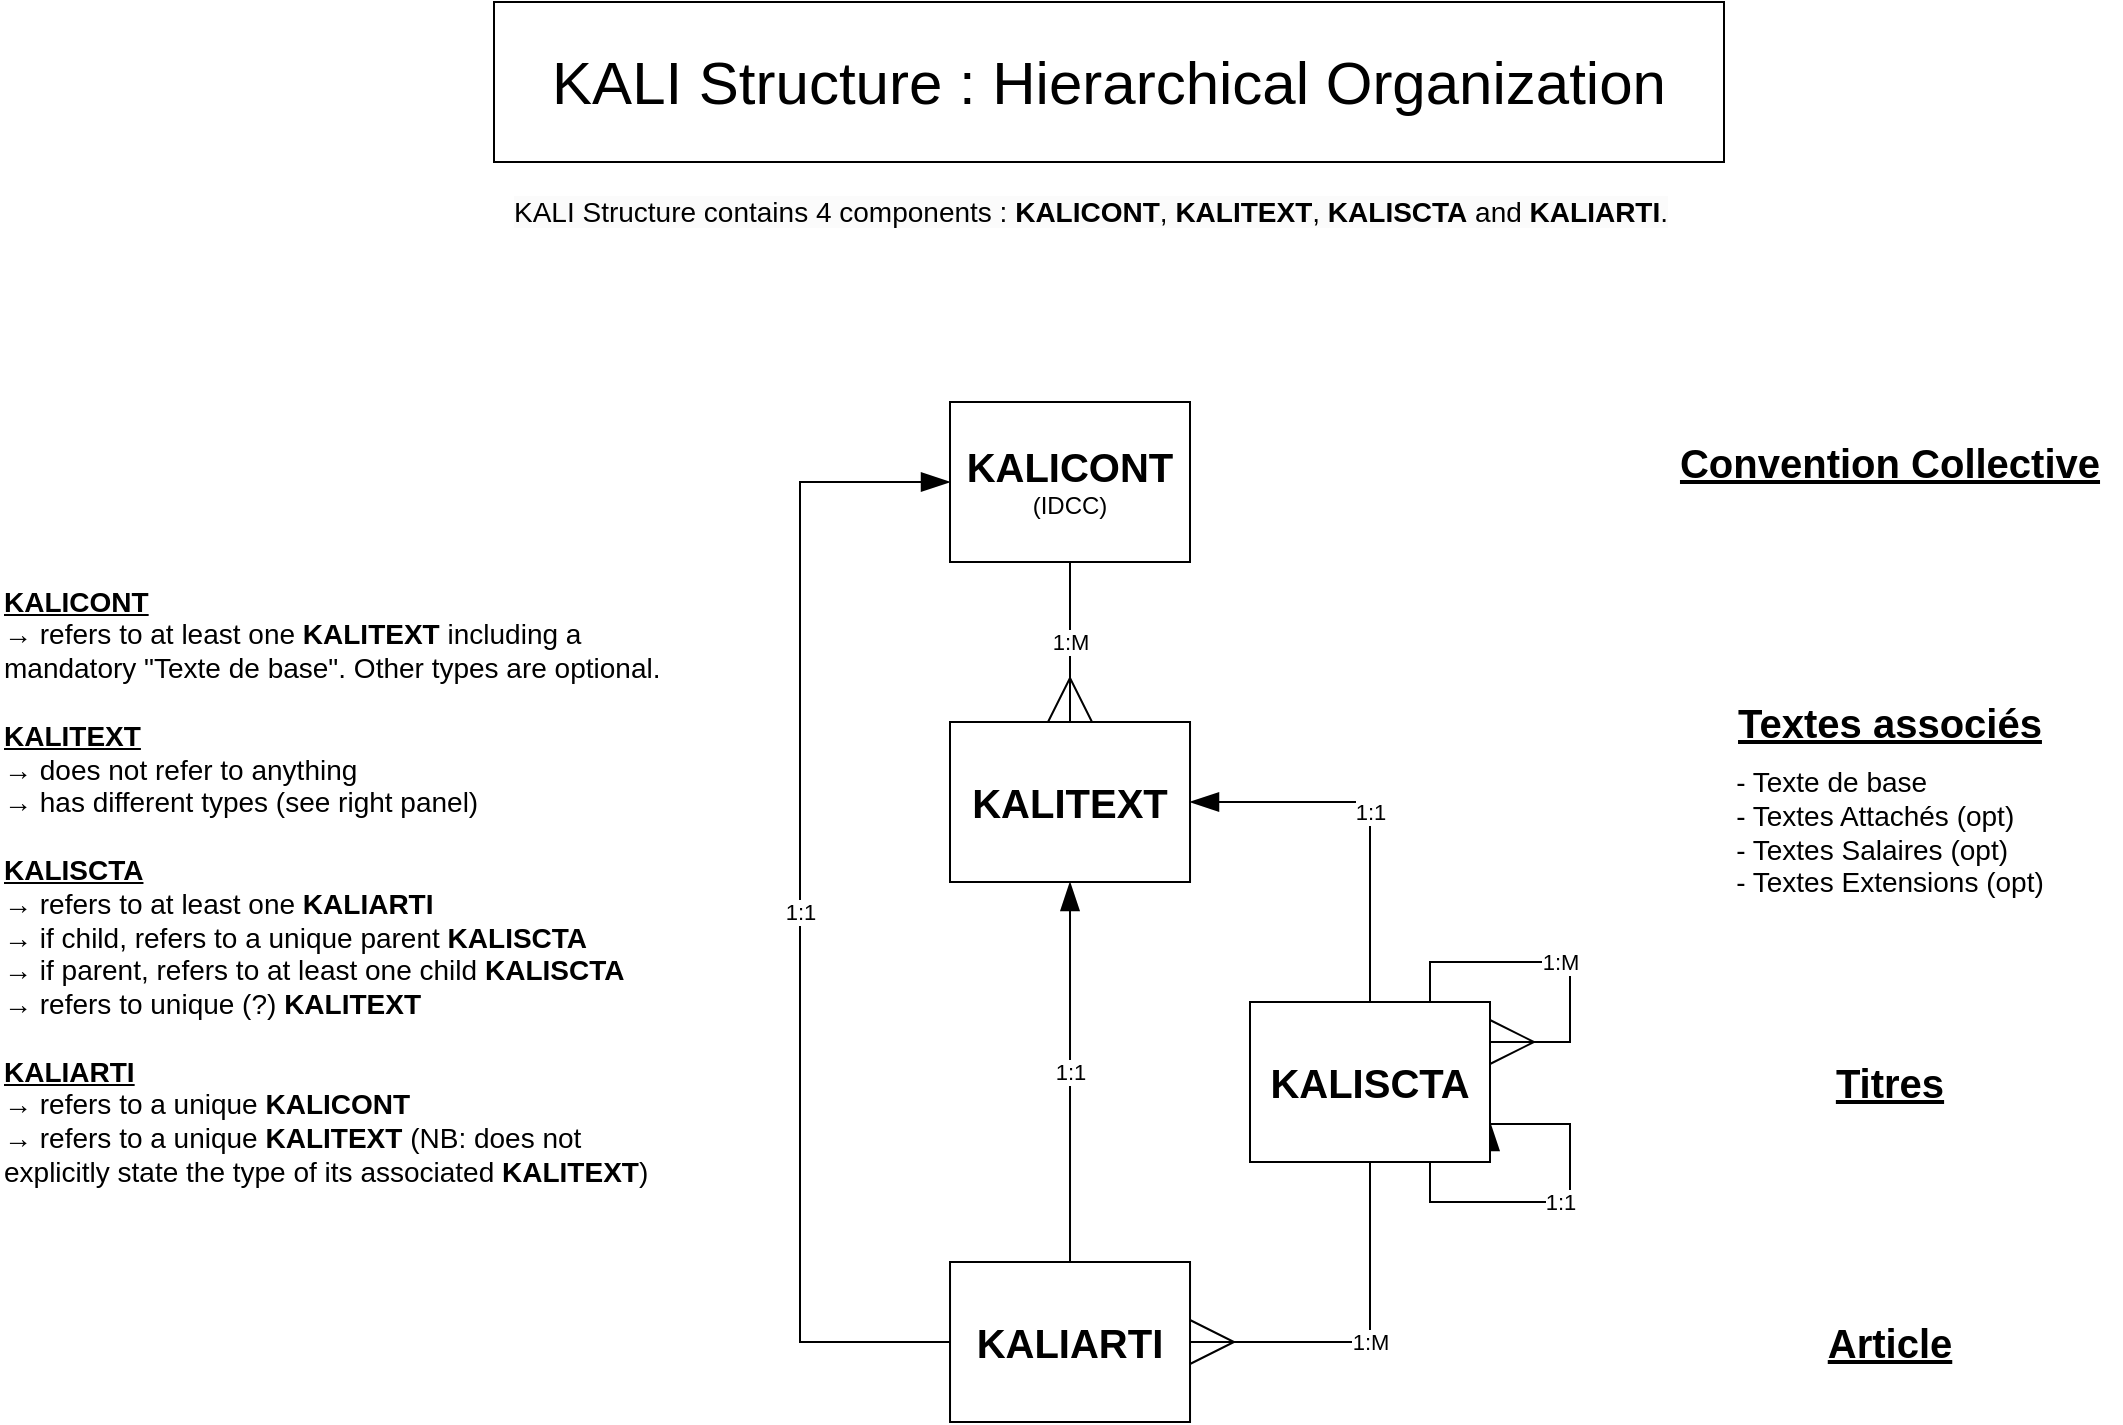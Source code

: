 <mxfile version="26.1.1">
  <diagram name="Page-1" id="x6WCMQ3A-0UnCoul7Sup">
    <mxGraphModel dx="1716" dy="1264" grid="1" gridSize="10" guides="1" tooltips="1" connect="1" arrows="1" fold="1" page="1" pageScale="1" pageWidth="1169" pageHeight="827" math="0" shadow="0">
      <root>
        <mxCell id="0" />
        <mxCell id="1" parent="0" />
        <mxCell id="DG9RBlHQnsFQE6wTLfxC-10" value="1:1" style="edgeStyle=orthogonalEdgeStyle;rounded=0;orthogonalLoop=1;jettySize=auto;html=1;entryX=0.5;entryY=1;entryDx=0;entryDy=0;endSize=12;endArrow=blockThin;endFill=1;" edge="1" parent="1" source="znOTe2cEVeG6_46OxFQ5-1" target="znOTe2cEVeG6_46OxFQ5-2">
          <mxGeometry relative="1" as="geometry">
            <mxPoint as="offset" />
          </mxGeometry>
        </mxCell>
        <mxCell id="DG9RBlHQnsFQE6wTLfxC-30" value="1:1" style="edgeStyle=orthogonalEdgeStyle;rounded=0;orthogonalLoop=1;jettySize=auto;html=1;exitX=0;exitY=0.5;exitDx=0;exitDy=0;entryX=0;entryY=0.5;entryDx=0;entryDy=0;endArrow=blockThin;endFill=1;endSize=12;" edge="1" parent="1" source="znOTe2cEVeG6_46OxFQ5-1" target="znOTe2cEVeG6_46OxFQ5-3">
          <mxGeometry relative="1" as="geometry">
            <Array as="points">
              <mxPoint x="440" y="710" />
              <mxPoint x="440" y="280" />
            </Array>
          </mxGeometry>
        </mxCell>
        <mxCell id="znOTe2cEVeG6_46OxFQ5-1" value="&lt;b&gt;&lt;font style=&quot;font-size: 20px;&quot;&gt;KALIARTI&lt;/font&gt;&lt;/b&gt;" style="rounded=0;whiteSpace=wrap;html=1;" parent="1" vertex="1">
          <mxGeometry x="515.01" y="670" width="120" height="80" as="geometry" />
        </mxCell>
        <mxCell id="znOTe2cEVeG6_46OxFQ5-2" value="&lt;b&gt;&lt;font style=&quot;font-size: 20px;&quot;&gt;KALITEXT&lt;/font&gt;&lt;/b&gt;" style="rounded=0;whiteSpace=wrap;html=1;align=center;" parent="1" vertex="1">
          <mxGeometry x="515" y="400" width="120.01" height="80" as="geometry" />
        </mxCell>
        <mxCell id="DG9RBlHQnsFQE6wTLfxC-15" value="1:M" style="edgeStyle=orthogonalEdgeStyle;rounded=0;orthogonalLoop=1;jettySize=auto;html=1;entryX=0.5;entryY=0;entryDx=0;entryDy=0;endArrow=ERmany;endFill=0;endSize=20;" edge="1" parent="1" source="znOTe2cEVeG6_46OxFQ5-3" target="znOTe2cEVeG6_46OxFQ5-2">
          <mxGeometry relative="1" as="geometry" />
        </mxCell>
        <mxCell id="znOTe2cEVeG6_46OxFQ5-3" value="&lt;b&gt;&lt;font style=&quot;font-size: 20px;&quot;&gt;KALICONT&lt;/font&gt;&lt;/b&gt;&lt;div&gt;(IDCC)&lt;/div&gt;" style="rounded=0;whiteSpace=wrap;html=1;" parent="1" vertex="1">
          <mxGeometry x="515" y="240" width="120" height="80" as="geometry" />
        </mxCell>
        <mxCell id="DG9RBlHQnsFQE6wTLfxC-20" value="Convention Collective" style="text;html=1;align=center;verticalAlign=middle;whiteSpace=wrap;rounded=0;fontSize=20;fontStyle=5" vertex="1" parent="1">
          <mxGeometry x="870.08" y="240" width="230" height="60" as="geometry" />
        </mxCell>
        <mxCell id="DG9RBlHQnsFQE6wTLfxC-21" value="Article" style="text;html=1;align=center;verticalAlign=middle;whiteSpace=wrap;rounded=0;fontSize=20;fontStyle=5" vertex="1" parent="1">
          <mxGeometry x="870.08" y="680" width="230" height="60" as="geometry" />
        </mxCell>
        <mxCell id="DG9RBlHQnsFQE6wTLfxC-22" value="Textes associés" style="text;html=1;align=center;verticalAlign=middle;whiteSpace=wrap;rounded=0;fontSize=20;fontStyle=5" vertex="1" parent="1">
          <mxGeometry x="870.08" y="370" width="230" height="60" as="geometry" />
        </mxCell>
        <mxCell id="DG9RBlHQnsFQE6wTLfxC-23" value="KALI Structure : Hierarchical Organization" style="text;html=1;align=center;verticalAlign=middle;whiteSpace=wrap;rounded=0;fontSize=30;strokeColor=default;" vertex="1" parent="1">
          <mxGeometry x="287" y="40" width="615" height="80" as="geometry" />
        </mxCell>
        <mxCell id="DG9RBlHQnsFQE6wTLfxC-26" value="&lt;div style=&quot;text-align: left;&quot;&gt;- Texte de base&lt;/div&gt;&lt;div style=&quot;text-align: left;&quot;&gt;- Textes Attachés (opt)&lt;/div&gt;&lt;div style=&quot;text-align: left;&quot;&gt;- Textes Salaires&lt;span style=&quot;background-color: transparent; color: light-dark(rgb(0, 0, 0), rgb(255, 255, 255));&quot;&gt;&amp;nbsp;&lt;/span&gt;&lt;span style=&quot;background-color: transparent; color: light-dark(rgb(0, 0, 0), rgb(255, 255, 255));&quot;&gt;(opt)&lt;/span&gt;&lt;/div&gt;&lt;div style=&quot;text-align: left;&quot;&gt;- Textes Extensions&lt;span style=&quot;background-color: transparent; color: light-dark(rgb(0, 0, 0), rgb(255, 255, 255));&quot;&gt;&amp;nbsp;&lt;/span&gt;&lt;span style=&quot;background-color: transparent; color: light-dark(rgb(0, 0, 0), rgb(255, 255, 255));&quot;&gt;(opt)&lt;/span&gt;&lt;/div&gt;" style="text;html=1;align=center;verticalAlign=middle;whiteSpace=wrap;rounded=0;fontSize=14;" vertex="1" parent="1">
          <mxGeometry x="895.08" y="420" width="180" height="70" as="geometry" />
        </mxCell>
        <mxCell id="DG9RBlHQnsFQE6wTLfxC-27" value="&lt;div&gt;&lt;br&gt;&lt;/div&gt;&lt;div&gt;&lt;div&gt;&lt;div&gt;&lt;span style=&quot;font-size: 14px;&quot;&gt;&lt;b&gt;&lt;u&gt;KALICONT&lt;/u&gt;&lt;/b&gt;&lt;/span&gt;&lt;/div&gt;&lt;div&gt;&lt;span style=&quot;font-size: 14px;&quot;&gt;→ refers to at least one &lt;b&gt;KALITEXT&lt;/b&gt; including a mandatory &quot;Texte de base&quot;. Other types are optional.&lt;/span&gt;&lt;span style=&quot;font-size: 14px;&quot;&gt;&lt;/span&gt;&lt;/div&gt;&lt;div&gt;&lt;font style=&quot;font-size: 14px;&quot;&gt;&lt;br&gt;&lt;/font&gt;&lt;/div&gt;&lt;div&gt;&lt;font style=&quot;font-size: 14px;&quot;&gt;&lt;b&gt;&lt;u&gt;KALITEXT&lt;/u&gt;&lt;/b&gt;&lt;/font&gt;&lt;/div&gt;&lt;div&gt;&lt;font style=&quot;font-size: 14px;&quot;&gt;→ does not refer to anything&lt;/font&gt;&lt;/div&gt;&lt;div&gt;&lt;font style=&quot;font-size: 14px;&quot;&gt;→ has different types (see right panel)&lt;/font&gt;&lt;/div&gt;&lt;div&gt;&lt;font style=&quot;font-size: 14px;&quot;&gt;&lt;br&gt;&lt;/font&gt;&lt;/div&gt;&lt;div&gt;&lt;font style=&quot;font-size: 14px;&quot;&gt;&lt;b&gt;&lt;u&gt;KALISCTA&lt;/u&gt;&lt;/b&gt;&amp;nbsp;&lt;/font&gt;&lt;/div&gt;&lt;div&gt;&lt;font style=&quot;font-size: 14px;&quot;&gt;&lt;span style=&quot;background-color: transparent; color: light-dark(rgb(0, 0, 0), rgb(255, 255, 255));&quot;&gt;→&amp;nbsp;&lt;/span&gt;refers to at least one&amp;nbsp;&lt;b&gt;KALIARTI&lt;/b&gt;&lt;/font&gt;&lt;/div&gt;&lt;div&gt;&lt;font style=&quot;font-size: 14px;&quot;&gt;&lt;span style=&quot;background-color: transparent; color: light-dark(rgb(0, 0, 0), rgb(255, 255, 255));&quot;&gt;→&lt;/span&gt;&amp;nbsp;if child, refers to a unique parent &lt;b&gt;KALISCTA&lt;/b&gt;&lt;/font&gt;&lt;/div&gt;&lt;div&gt;&lt;font style=&quot;font-size: 14px;&quot;&gt;&lt;span style=&quot;background-color: transparent; color: light-dark(rgb(0, 0, 0), rgb(255, 255, 255));&quot;&gt;→&lt;/span&gt;&amp;nbsp;if parent, refers to at least one child&amp;nbsp;&lt;b&gt;KALISCTA&lt;/b&gt;&lt;/font&gt;&lt;/div&gt;&lt;div&gt;&lt;font style=&quot;font-size: 14px;&quot;&gt;&lt;span style=&quot;background-color: transparent; color: light-dark(rgb(0, 0, 0), rgb(255, 255, 255));&quot;&gt;→&lt;/span&gt;&amp;nbsp;refers to unique (?)&amp;nbsp;&lt;b&gt;KALITEXT&lt;/b&gt;&lt;/font&gt;&lt;/div&gt;&lt;div&gt;&lt;font style=&quot;font-size: 14px;&quot;&gt;&lt;br&gt;&lt;/font&gt;&lt;/div&gt;&lt;div&gt;&lt;font style=&quot;font-size: 14px;&quot;&gt;&lt;b&gt;&lt;u&gt;KALIARTI&lt;/u&gt;&lt;/b&gt;&lt;/font&gt;&lt;/div&gt;&lt;div&gt;&lt;font style=&quot;font-size: 14px;&quot;&gt;→ refers to a unique &lt;b&gt;KALICONT&lt;/b&gt;&lt;/font&gt;&lt;/div&gt;&lt;div&gt;&lt;font style=&quot;font-size: 14px;&quot;&gt;→ refers to a unique &lt;b&gt;KALITEXT&lt;/b&gt; (NB:&amp;nbsp;&lt;/font&gt;&lt;span style=&quot;background-color: transparent; color: light-dark(rgb(0, 0, 0), rgb(255, 255, 255)); font-size: 14px;&quot;&gt;does not explicitly state the type of its associated &lt;b&gt;KALITEXT&lt;/b&gt;)&lt;/span&gt;&lt;/div&gt;&lt;/div&gt;&lt;/div&gt;" style="text;html=1;align=left;verticalAlign=middle;whiteSpace=wrap;rounded=0;" vertex="1" parent="1">
          <mxGeometry x="40" y="320" width="340" height="310" as="geometry" />
        </mxCell>
        <mxCell id="DG9RBlHQnsFQE6wTLfxC-29" value="1:M" style="edgeStyle=orthogonalEdgeStyle;rounded=0;orthogonalLoop=1;jettySize=auto;html=1;entryX=1;entryY=0.5;entryDx=0;entryDy=0;endArrow=ERmany;endFill=0;endSize=20;" edge="1" parent="1" source="DG9RBlHQnsFQE6wTLfxC-28" target="znOTe2cEVeG6_46OxFQ5-1">
          <mxGeometry relative="1" as="geometry">
            <Array as="points">
              <mxPoint x="725" y="710" />
            </Array>
          </mxGeometry>
        </mxCell>
        <mxCell id="DG9RBlHQnsFQE6wTLfxC-31" value="1:1" style="edgeStyle=orthogonalEdgeStyle;rounded=0;orthogonalLoop=1;jettySize=auto;html=1;entryX=1;entryY=0.5;entryDx=0;entryDy=0;endSize=12;endArrow=blockThin;endFill=1;" edge="1" parent="1" source="DG9RBlHQnsFQE6wTLfxC-28" target="znOTe2cEVeG6_46OxFQ5-2">
          <mxGeometry relative="1" as="geometry">
            <Array as="points">
              <mxPoint x="725" y="440" />
            </Array>
          </mxGeometry>
        </mxCell>
        <mxCell id="DG9RBlHQnsFQE6wTLfxC-33" value="1:1" style="edgeStyle=orthogonalEdgeStyle;rounded=0;orthogonalLoop=1;jettySize=auto;html=1;exitX=0.75;exitY=1;exitDx=0;exitDy=0;entryX=1;entryY=0.75;entryDx=0;entryDy=0;endArrow=blockThin;endFill=1;endSize=12;" edge="1" parent="1" source="DG9RBlHQnsFQE6wTLfxC-28" target="DG9RBlHQnsFQE6wTLfxC-28">
          <mxGeometry relative="1" as="geometry">
            <mxPoint x="815" y="600.0" as="targetPoint" />
            <Array as="points">
              <mxPoint x="755" y="640" />
              <mxPoint x="825" y="640" />
              <mxPoint x="825" y="601" />
              <mxPoint x="785" y="601" />
            </Array>
          </mxGeometry>
        </mxCell>
        <mxCell id="DG9RBlHQnsFQE6wTLfxC-28" value="&lt;b&gt;&lt;font style=&quot;font-size: 20px;&quot;&gt;KALISCTA&lt;/font&gt;&lt;/b&gt;" style="rounded=0;whiteSpace=wrap;html=1;" vertex="1" parent="1">
          <mxGeometry x="665" y="540" width="120" height="80" as="geometry" />
        </mxCell>
        <mxCell id="DG9RBlHQnsFQE6wTLfxC-32" value="1:M" style="edgeStyle=orthogonalEdgeStyle;rounded=0;orthogonalLoop=1;jettySize=auto;html=1;endArrow=ERmany;endFill=0;endSize=20;exitX=0.75;exitY=0;exitDx=0;exitDy=0;entryX=1;entryY=0.25;entryDx=0;entryDy=0;" edge="1" parent="1" source="DG9RBlHQnsFQE6wTLfxC-28" target="DG9RBlHQnsFQE6wTLfxC-28">
          <mxGeometry relative="1" as="geometry">
            <mxPoint x="775" y="540" as="sourcePoint" />
            <mxPoint x="805" y="560" as="targetPoint" />
            <Array as="points">
              <mxPoint x="755" y="520" />
              <mxPoint x="825" y="520" />
              <mxPoint x="825" y="560" />
            </Array>
          </mxGeometry>
        </mxCell>
        <mxCell id="DG9RBlHQnsFQE6wTLfxC-34" value="Titres" style="text;html=1;align=center;verticalAlign=middle;whiteSpace=wrap;rounded=0;fontSize=20;fontStyle=5" vertex="1" parent="1">
          <mxGeometry x="870.08" y="550" width="230" height="60" as="geometry" />
        </mxCell>
        <mxCell id="DG9RBlHQnsFQE6wTLfxC-35" value="&lt;font style=&quot;forced-color-adjust: none; color: rgb(0, 0, 0); font-family: Helvetica; font-style: normal; font-variant-ligatures: normal; font-variant-caps: normal; font-weight: 400; letter-spacing: normal; orphans: 2; text-align: left; text-indent: 0px; text-transform: none; widows: 2; word-spacing: 0px; -webkit-text-stroke-width: 0px; white-space: normal; background-color: rgb(251, 251, 251); text-decoration-thickness: initial; text-decoration-style: initial; text-decoration-color: initial; font-size: 14px;&quot;&gt;KALI Structure contains 4 components :&amp;nbsp;&lt;/font&gt;&lt;b style=&quot;font-size: 14px; background-color: light-dark(rgb(251, 251, 251), rgb(21, 21, 21)); color: light-dark(rgb(0, 0, 0), rgb(237, 237, 237));&quot;&gt;KALICONT&lt;/b&gt;&lt;span style=&quot;font-size: 14px; background-color: light-dark(rgb(251, 251, 251), rgb(21, 21, 21)); color: light-dark(rgb(0, 0, 0), rgb(237, 237, 237));&quot;&gt;,&lt;/span&gt;&lt;span style=&quot;font-size: 14px; background-color: light-dark(rgb(251, 251, 251), rgb(21, 21, 21)); color: light-dark(rgb(0, 0, 0), rgb(237, 237, 237));&quot;&gt;&amp;nbsp;&lt;/span&gt;&lt;b style=&quot;font-size: 14px; background-color: light-dark(rgb(251, 251, 251), rgb(21, 21, 21)); color: light-dark(rgb(0, 0, 0), rgb(237, 237, 237));&quot;&gt;KALITEXT&lt;/b&gt;&lt;span style=&quot;font-size: 14px; background-color: light-dark(rgb(251, 251, 251), rgb(21, 21, 21)); color: light-dark(rgb(0, 0, 0), rgb(237, 237, 237));&quot;&gt;,&lt;/span&gt;&lt;span style=&quot;font-size: 14px; background-color: light-dark(rgb(251, 251, 251), rgb(21, 21, 21)); color: light-dark(rgb(0, 0, 0), rgb(237, 237, 237));&quot;&gt;&amp;nbsp;&lt;/span&gt;&lt;b style=&quot;font-size: 14px; background-color: light-dark(rgb(251, 251, 251), rgb(21, 21, 21)); color: light-dark(rgb(0, 0, 0), rgb(237, 237, 237));&quot;&gt;KALISCTA&lt;/b&gt;&lt;span style=&quot;font-size: 14px; background-color: light-dark(rgb(251, 251, 251), rgb(21, 21, 21)); color: light-dark(rgb(0, 0, 0), rgb(237, 237, 237));&quot;&gt;&amp;nbsp;&lt;/span&gt;&lt;span style=&quot;font-size: 14px; background-color: light-dark(rgb(251, 251, 251), rgb(21, 21, 21)); color: light-dark(rgb(0, 0, 0), rgb(237, 237, 237));&quot;&gt;and&lt;/span&gt;&lt;span style=&quot;font-size: 14px; background-color: light-dark(rgb(251, 251, 251), rgb(21, 21, 21)); color: light-dark(rgb(0, 0, 0), rgb(237, 237, 237));&quot;&gt;&amp;nbsp;&lt;/span&gt;&lt;b style=&quot;font-size: 14px; background-color: light-dark(rgb(251, 251, 251), rgb(21, 21, 21)); color: light-dark(rgb(0, 0, 0), rgb(237, 237, 237));&quot;&gt;KALIARTI&lt;/b&gt;&lt;span style=&quot;font-size: 14px; background-color: light-dark(rgb(251, 251, 251), rgb(21, 21, 21)); color: light-dark(rgb(0, 0, 0), rgb(237, 237, 237));&quot;&gt;.&lt;/span&gt;" style="text;whiteSpace=wrap;html=1;" vertex="1" parent="1">
          <mxGeometry x="295.08" y="130" width="600" height="60" as="geometry" />
        </mxCell>
      </root>
    </mxGraphModel>
  </diagram>
</mxfile>
